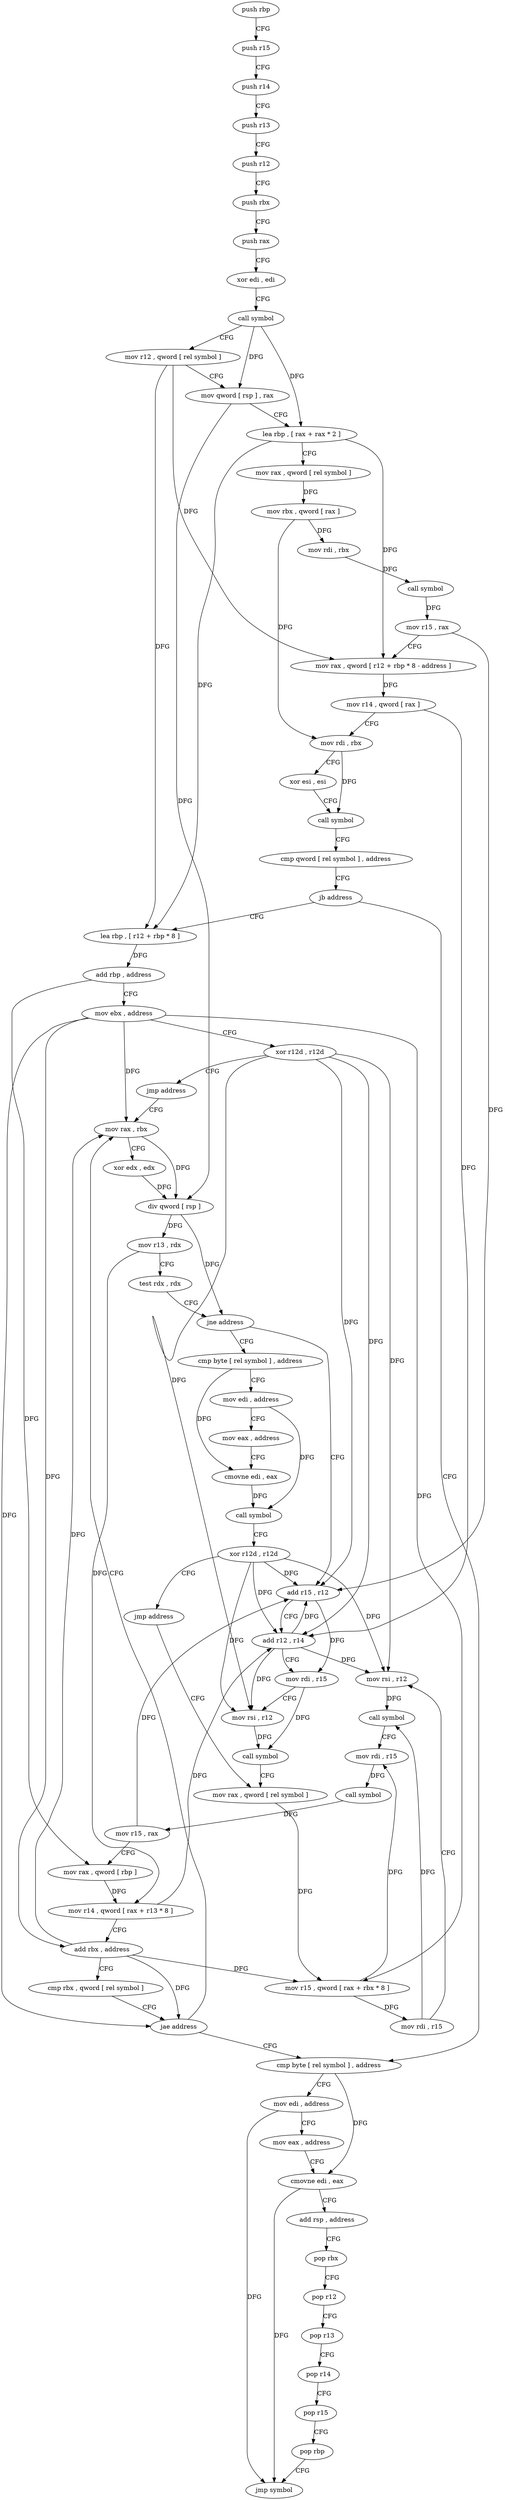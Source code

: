 digraph "func" {
"4227712" [label = "push rbp" ]
"4227713" [label = "push r15" ]
"4227715" [label = "push r14" ]
"4227717" [label = "push r13" ]
"4227719" [label = "push r12" ]
"4227721" [label = "push rbx" ]
"4227722" [label = "push rax" ]
"4227723" [label = "xor edi , edi" ]
"4227725" [label = "call symbol" ]
"4227730" [label = "mov r12 , qword [ rel symbol ]" ]
"4227737" [label = "mov qword [ rsp ] , rax" ]
"4227741" [label = "lea rbp , [ rax + rax * 2 ]" ]
"4227745" [label = "mov rax , qword [ rel symbol ]" ]
"4227752" [label = "mov rbx , qword [ rax ]" ]
"4227755" [label = "mov rdi , rbx" ]
"4227758" [label = "call symbol" ]
"4227763" [label = "mov r15 , rax" ]
"4227766" [label = "mov rax , qword [ r12 + rbp * 8 - address ]" ]
"4227771" [label = "mov r14 , qword [ rax ]" ]
"4227774" [label = "mov rdi , rbx" ]
"4227777" [label = "xor esi , esi" ]
"4227779" [label = "call symbol" ]
"4227784" [label = "cmp qword [ rel symbol ] , address" ]
"4227792" [label = "jb address" ]
"4227942" [label = "cmp byte [ rel symbol ] , address" ]
"4227798" [label = "lea rbp , [ r12 + rbp * 8 ]" ]
"4227949" [label = "mov edi , address" ]
"4227954" [label = "mov eax , address" ]
"4227959" [label = "cmovne edi , eax" ]
"4227962" [label = "add rsp , address" ]
"4227966" [label = "pop rbx" ]
"4227967" [label = "pop r12" ]
"4227969" [label = "pop r13" ]
"4227971" [label = "pop r14" ]
"4227973" [label = "pop r15" ]
"4227975" [label = "pop rbp" ]
"4227976" [label = "jmp symbol" ]
"4227802" [label = "add rbp , address" ]
"4227806" [label = "mov ebx , address" ]
"4227811" [label = "xor r12d , r12d" ]
"4227814" [label = "jmp address" ]
"4227895" [label = "mov rax , rbx" ]
"4227898" [label = "xor edx , edx" ]
"4227900" [label = "div qword [ rsp ]" ]
"4227904" [label = "mov r13 , rdx" ]
"4227907" [label = "test rdx , rdx" ]
"4227910" [label = "jne address" ]
"4227824" [label = "add r15 , r12" ]
"4227912" [label = "cmp byte [ rel symbol ] , address" ]
"4227827" [label = "add r12 , r14" ]
"4227830" [label = "mov rdi , r15" ]
"4227833" [label = "mov rsi , r12" ]
"4227836" [label = "call symbol" ]
"4227841" [label = "mov rax , qword [ rel symbol ]" ]
"4227919" [label = "mov edi , address" ]
"4227924" [label = "mov eax , address" ]
"4227929" [label = "cmovne edi , eax" ]
"4227932" [label = "call symbol" ]
"4227937" [label = "xor r12d , r12d" ]
"4227940" [label = "jmp address" ]
"4227848" [label = "mov r15 , qword [ rax + rbx * 8 ]" ]
"4227852" [label = "mov rdi , r15" ]
"4227855" [label = "mov rsi , r12" ]
"4227858" [label = "call symbol" ]
"4227863" [label = "mov rdi , r15" ]
"4227866" [label = "call symbol" ]
"4227871" [label = "mov r15 , rax" ]
"4227874" [label = "mov rax , qword [ rbp ]" ]
"4227878" [label = "mov r14 , qword [ rax + r13 * 8 ]" ]
"4227882" [label = "add rbx , address" ]
"4227886" [label = "cmp rbx , qword [ rel symbol ]" ]
"4227893" [label = "jae address" ]
"4227712" -> "4227713" [ label = "CFG" ]
"4227713" -> "4227715" [ label = "CFG" ]
"4227715" -> "4227717" [ label = "CFG" ]
"4227717" -> "4227719" [ label = "CFG" ]
"4227719" -> "4227721" [ label = "CFG" ]
"4227721" -> "4227722" [ label = "CFG" ]
"4227722" -> "4227723" [ label = "CFG" ]
"4227723" -> "4227725" [ label = "CFG" ]
"4227725" -> "4227730" [ label = "CFG" ]
"4227725" -> "4227737" [ label = "DFG" ]
"4227725" -> "4227741" [ label = "DFG" ]
"4227730" -> "4227737" [ label = "CFG" ]
"4227730" -> "4227766" [ label = "DFG" ]
"4227730" -> "4227798" [ label = "DFG" ]
"4227737" -> "4227741" [ label = "CFG" ]
"4227737" -> "4227900" [ label = "DFG" ]
"4227741" -> "4227745" [ label = "CFG" ]
"4227741" -> "4227766" [ label = "DFG" ]
"4227741" -> "4227798" [ label = "DFG" ]
"4227745" -> "4227752" [ label = "DFG" ]
"4227752" -> "4227755" [ label = "DFG" ]
"4227752" -> "4227774" [ label = "DFG" ]
"4227755" -> "4227758" [ label = "DFG" ]
"4227758" -> "4227763" [ label = "DFG" ]
"4227763" -> "4227766" [ label = "CFG" ]
"4227763" -> "4227824" [ label = "DFG" ]
"4227766" -> "4227771" [ label = "DFG" ]
"4227771" -> "4227774" [ label = "CFG" ]
"4227771" -> "4227827" [ label = "DFG" ]
"4227774" -> "4227777" [ label = "CFG" ]
"4227774" -> "4227779" [ label = "DFG" ]
"4227777" -> "4227779" [ label = "CFG" ]
"4227779" -> "4227784" [ label = "CFG" ]
"4227784" -> "4227792" [ label = "CFG" ]
"4227792" -> "4227942" [ label = "CFG" ]
"4227792" -> "4227798" [ label = "CFG" ]
"4227942" -> "4227949" [ label = "CFG" ]
"4227942" -> "4227959" [ label = "DFG" ]
"4227798" -> "4227802" [ label = "DFG" ]
"4227949" -> "4227954" [ label = "CFG" ]
"4227949" -> "4227976" [ label = "DFG" ]
"4227954" -> "4227959" [ label = "CFG" ]
"4227959" -> "4227962" [ label = "CFG" ]
"4227959" -> "4227976" [ label = "DFG" ]
"4227962" -> "4227966" [ label = "CFG" ]
"4227966" -> "4227967" [ label = "CFG" ]
"4227967" -> "4227969" [ label = "CFG" ]
"4227969" -> "4227971" [ label = "CFG" ]
"4227971" -> "4227973" [ label = "CFG" ]
"4227973" -> "4227975" [ label = "CFG" ]
"4227975" -> "4227976" [ label = "CFG" ]
"4227802" -> "4227806" [ label = "CFG" ]
"4227802" -> "4227874" [ label = "DFG" ]
"4227806" -> "4227811" [ label = "CFG" ]
"4227806" -> "4227895" [ label = "DFG" ]
"4227806" -> "4227848" [ label = "DFG" ]
"4227806" -> "4227882" [ label = "DFG" ]
"4227806" -> "4227893" [ label = "DFG" ]
"4227811" -> "4227814" [ label = "CFG" ]
"4227811" -> "4227824" [ label = "DFG" ]
"4227811" -> "4227827" [ label = "DFG" ]
"4227811" -> "4227833" [ label = "DFG" ]
"4227811" -> "4227855" [ label = "DFG" ]
"4227814" -> "4227895" [ label = "CFG" ]
"4227895" -> "4227898" [ label = "CFG" ]
"4227895" -> "4227900" [ label = "DFG" ]
"4227898" -> "4227900" [ label = "DFG" ]
"4227900" -> "4227904" [ label = "DFG" ]
"4227900" -> "4227910" [ label = "DFG" ]
"4227904" -> "4227907" [ label = "CFG" ]
"4227904" -> "4227878" [ label = "DFG" ]
"4227907" -> "4227910" [ label = "CFG" ]
"4227910" -> "4227824" [ label = "CFG" ]
"4227910" -> "4227912" [ label = "CFG" ]
"4227824" -> "4227827" [ label = "CFG" ]
"4227824" -> "4227830" [ label = "DFG" ]
"4227912" -> "4227919" [ label = "CFG" ]
"4227912" -> "4227929" [ label = "DFG" ]
"4227827" -> "4227830" [ label = "CFG" ]
"4227827" -> "4227824" [ label = "DFG" ]
"4227827" -> "4227833" [ label = "DFG" ]
"4227827" -> "4227855" [ label = "DFG" ]
"4227830" -> "4227833" [ label = "CFG" ]
"4227830" -> "4227836" [ label = "DFG" ]
"4227833" -> "4227836" [ label = "DFG" ]
"4227836" -> "4227841" [ label = "CFG" ]
"4227841" -> "4227848" [ label = "DFG" ]
"4227919" -> "4227924" [ label = "CFG" ]
"4227919" -> "4227932" [ label = "DFG" ]
"4227924" -> "4227929" [ label = "CFG" ]
"4227929" -> "4227932" [ label = "DFG" ]
"4227932" -> "4227937" [ label = "CFG" ]
"4227937" -> "4227940" [ label = "CFG" ]
"4227937" -> "4227824" [ label = "DFG" ]
"4227937" -> "4227833" [ label = "DFG" ]
"4227937" -> "4227855" [ label = "DFG" ]
"4227937" -> "4227827" [ label = "DFG" ]
"4227940" -> "4227841" [ label = "CFG" ]
"4227848" -> "4227852" [ label = "DFG" ]
"4227848" -> "4227863" [ label = "DFG" ]
"4227852" -> "4227855" [ label = "CFG" ]
"4227852" -> "4227858" [ label = "DFG" ]
"4227855" -> "4227858" [ label = "DFG" ]
"4227858" -> "4227863" [ label = "CFG" ]
"4227863" -> "4227866" [ label = "DFG" ]
"4227866" -> "4227871" [ label = "DFG" ]
"4227871" -> "4227874" [ label = "CFG" ]
"4227871" -> "4227824" [ label = "DFG" ]
"4227874" -> "4227878" [ label = "DFG" ]
"4227878" -> "4227882" [ label = "CFG" ]
"4227878" -> "4227827" [ label = "DFG" ]
"4227882" -> "4227886" [ label = "CFG" ]
"4227882" -> "4227895" [ label = "DFG" ]
"4227882" -> "4227848" [ label = "DFG" ]
"4227882" -> "4227893" [ label = "DFG" ]
"4227886" -> "4227893" [ label = "CFG" ]
"4227893" -> "4227942" [ label = "CFG" ]
"4227893" -> "4227895" [ label = "CFG" ]
}
